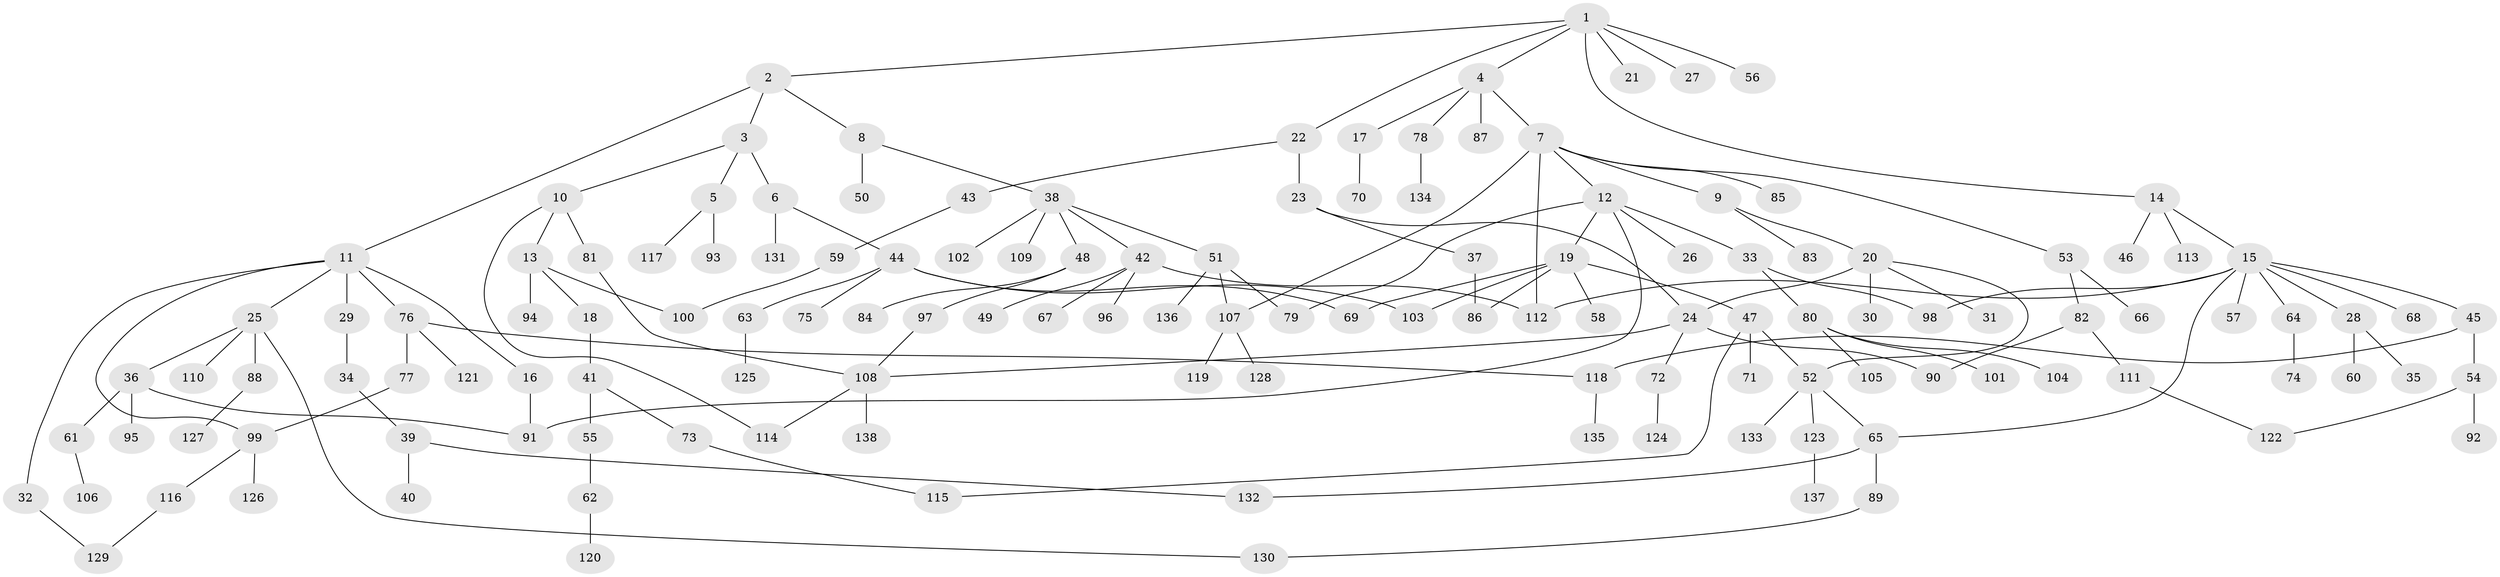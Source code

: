 // Generated by graph-tools (version 1.1) at 2025/34/03/09/25 02:34:02]
// undirected, 138 vertices, 162 edges
graph export_dot {
graph [start="1"]
  node [color=gray90,style=filled];
  1;
  2;
  3;
  4;
  5;
  6;
  7;
  8;
  9;
  10;
  11;
  12;
  13;
  14;
  15;
  16;
  17;
  18;
  19;
  20;
  21;
  22;
  23;
  24;
  25;
  26;
  27;
  28;
  29;
  30;
  31;
  32;
  33;
  34;
  35;
  36;
  37;
  38;
  39;
  40;
  41;
  42;
  43;
  44;
  45;
  46;
  47;
  48;
  49;
  50;
  51;
  52;
  53;
  54;
  55;
  56;
  57;
  58;
  59;
  60;
  61;
  62;
  63;
  64;
  65;
  66;
  67;
  68;
  69;
  70;
  71;
  72;
  73;
  74;
  75;
  76;
  77;
  78;
  79;
  80;
  81;
  82;
  83;
  84;
  85;
  86;
  87;
  88;
  89;
  90;
  91;
  92;
  93;
  94;
  95;
  96;
  97;
  98;
  99;
  100;
  101;
  102;
  103;
  104;
  105;
  106;
  107;
  108;
  109;
  110;
  111;
  112;
  113;
  114;
  115;
  116;
  117;
  118;
  119;
  120;
  121;
  122;
  123;
  124;
  125;
  126;
  127;
  128;
  129;
  130;
  131;
  132;
  133;
  134;
  135;
  136;
  137;
  138;
  1 -- 2;
  1 -- 4;
  1 -- 14;
  1 -- 21;
  1 -- 22;
  1 -- 27;
  1 -- 56;
  2 -- 3;
  2 -- 8;
  2 -- 11;
  3 -- 5;
  3 -- 6;
  3 -- 10;
  4 -- 7;
  4 -- 17;
  4 -- 78;
  4 -- 87;
  5 -- 93;
  5 -- 117;
  6 -- 44;
  6 -- 131;
  7 -- 9;
  7 -- 12;
  7 -- 53;
  7 -- 85;
  7 -- 107;
  7 -- 112;
  8 -- 38;
  8 -- 50;
  9 -- 20;
  9 -- 83;
  10 -- 13;
  10 -- 81;
  10 -- 114;
  11 -- 16;
  11 -- 25;
  11 -- 29;
  11 -- 32;
  11 -- 76;
  11 -- 99;
  12 -- 19;
  12 -- 26;
  12 -- 33;
  12 -- 79;
  12 -- 91;
  13 -- 18;
  13 -- 94;
  13 -- 100;
  14 -- 15;
  14 -- 46;
  14 -- 113;
  15 -- 28;
  15 -- 45;
  15 -- 57;
  15 -- 64;
  15 -- 65;
  15 -- 68;
  15 -- 112;
  15 -- 98;
  16 -- 91;
  17 -- 70;
  18 -- 41;
  19 -- 47;
  19 -- 58;
  19 -- 69;
  19 -- 86;
  19 -- 103;
  20 -- 24;
  20 -- 30;
  20 -- 31;
  20 -- 52;
  22 -- 23;
  22 -- 43;
  23 -- 37;
  23 -- 24;
  24 -- 72;
  24 -- 90;
  24 -- 108;
  25 -- 36;
  25 -- 88;
  25 -- 110;
  25 -- 130;
  28 -- 35;
  28 -- 60;
  29 -- 34;
  32 -- 129;
  33 -- 80;
  33 -- 98;
  34 -- 39;
  36 -- 61;
  36 -- 95;
  36 -- 91;
  37 -- 86;
  38 -- 42;
  38 -- 48;
  38 -- 51;
  38 -- 102;
  38 -- 109;
  39 -- 40;
  39 -- 132;
  41 -- 55;
  41 -- 73;
  42 -- 49;
  42 -- 67;
  42 -- 96;
  42 -- 112;
  43 -- 59;
  44 -- 63;
  44 -- 75;
  44 -- 69;
  44 -- 103;
  45 -- 54;
  45 -- 118;
  47 -- 71;
  47 -- 115;
  47 -- 52;
  48 -- 84;
  48 -- 97;
  51 -- 107;
  51 -- 136;
  51 -- 79;
  52 -- 123;
  52 -- 133;
  52 -- 65;
  53 -- 66;
  53 -- 82;
  54 -- 92;
  54 -- 122;
  55 -- 62;
  59 -- 100;
  61 -- 106;
  62 -- 120;
  63 -- 125;
  64 -- 74;
  65 -- 89;
  65 -- 132;
  72 -- 124;
  73 -- 115;
  76 -- 77;
  76 -- 121;
  76 -- 118;
  77 -- 99;
  78 -- 134;
  80 -- 101;
  80 -- 104;
  80 -- 105;
  81 -- 108;
  82 -- 90;
  82 -- 111;
  88 -- 127;
  89 -- 130;
  97 -- 108;
  99 -- 116;
  99 -- 126;
  107 -- 119;
  107 -- 128;
  108 -- 114;
  108 -- 138;
  111 -- 122;
  116 -- 129;
  118 -- 135;
  123 -- 137;
}
